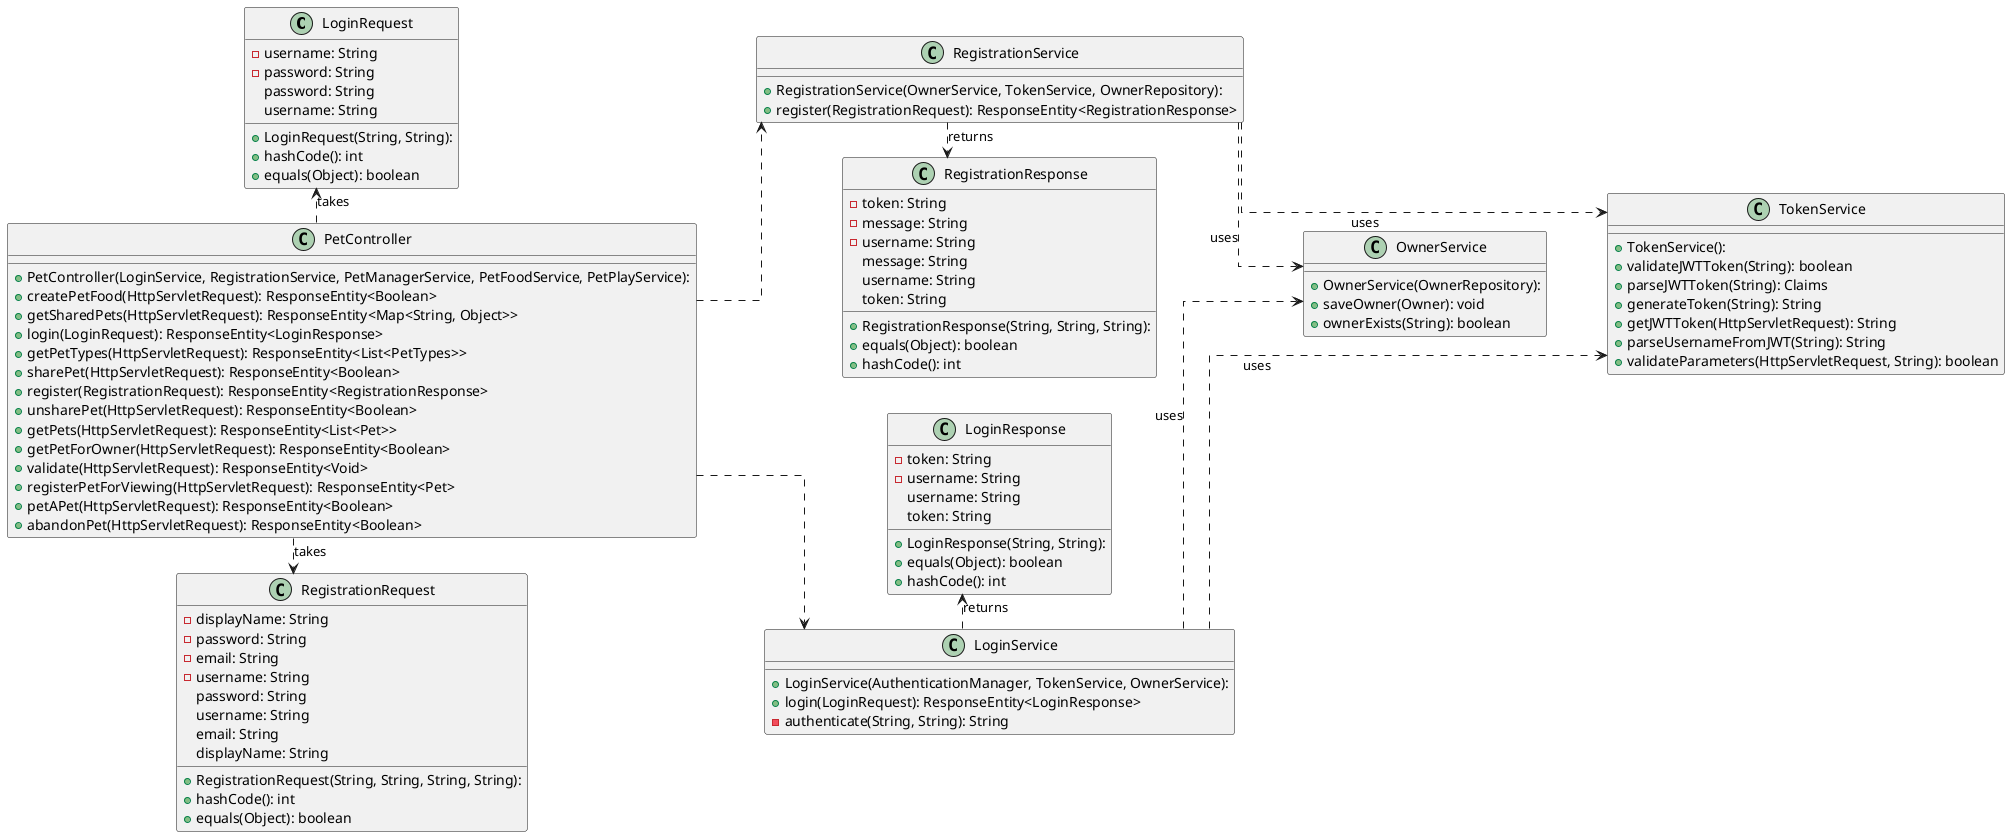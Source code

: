 @startuml

left to right direction
skinparam linetype ortho

class LoginRequest {
  + LoginRequest(String, String): 
  - username: String
  - password: String
  + hashCode(): int
  + equals(Object): boolean
   password: String
   username: String
}
class LoginResponse {
  + LoginResponse(String, String): 
  - token: String
  - username: String
  + equals(Object): boolean
  + hashCode(): int
   username: String
   token: String
}
class LoginService {
  + LoginService(AuthenticationManager, TokenService, OwnerService): 
  + login(LoginRequest): ResponseEntity<LoginResponse>
  - authenticate(String, String): String
}
class OwnerService {
  + OwnerService(OwnerRepository): 
  + saveOwner(Owner): void
  + ownerExists(String): boolean
}
class PetController {
  + PetController(LoginService, RegistrationService, PetManagerService, PetFoodService, PetPlayService): 
  + createPetFood(HttpServletRequest): ResponseEntity<Boolean>
  + getSharedPets(HttpServletRequest): ResponseEntity<Map<String, Object>>
  + login(LoginRequest): ResponseEntity<LoginResponse>
  + getPetTypes(HttpServletRequest): ResponseEntity<List<PetTypes>>
  + sharePet(HttpServletRequest): ResponseEntity<Boolean>
  + register(RegistrationRequest): ResponseEntity<RegistrationResponse>
  + unsharePet(HttpServletRequest): ResponseEntity<Boolean>
  + getPets(HttpServletRequest): ResponseEntity<List<Pet>>
  + getPetForOwner(HttpServletRequest): ResponseEntity<Boolean>
  + validate(HttpServletRequest): ResponseEntity<Void>
  + registerPetForViewing(HttpServletRequest): ResponseEntity<Pet>
  + petAPet(HttpServletRequest): ResponseEntity<Boolean>
  + abandonPet(HttpServletRequest): ResponseEntity<Boolean>
}
class RegistrationRequest {
  + RegistrationRequest(String, String, String, String): 
  - displayName: String
  - password: String
  - email: String
  - username: String
  + hashCode(): int
  + equals(Object): boolean
   password: String
   username: String
   email: String
   displayName: String
}
class RegistrationResponse {
  + RegistrationResponse(String, String, String): 
  - token: String
  - message: String
  - username: String
  + equals(Object): boolean
  + hashCode(): int
   message: String
   username: String
   token: String
}
class RegistrationService {
  + RegistrationService(OwnerService, TokenService, OwnerRepository): 
  + register(RegistrationRequest): ResponseEntity<RegistrationResponse>
}
class TokenService {
  + TokenService(): 
  + validateJWTToken(String): boolean
  + parseJWTToken(String): Claims
  + generateToken(String): String
  + getJWTToken(HttpServletRequest): String
  + parseUsernameFromJWT(String): String
  + validateParameters(HttpServletRequest, String): boolean
}

RegistrationRequest -[hidden]left- PetController
LoginRequest -[hidden]right- PetController

OwnerService -[hidden]down- TokenService

RegistrationResponse -[hidden]left- RegistrationService
LoginResponse -[hidden]right- LoginService

PetController ..> RegistrationRequest : takes
PetController ..> LoginRequest        : takes

LoginService          ..>  LoginResponse        : returns
LoginService         ..>  OwnerService         : uses
LoginService         ..>  TokenService         : uses
PetController        ..>  LoginService         
PetController        ..>  RegistrationService
RegistrationService  ..>  OwnerService         : uses
RegistrationService   ..>  RegistrationResponse : returns
RegistrationService  ..>  TokenService         : uses
@enduml

